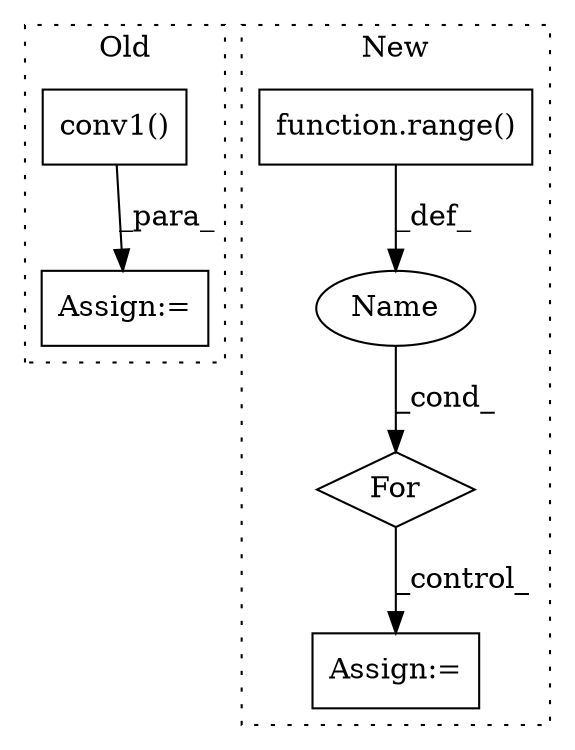 digraph G {
subgraph cluster0 {
1 [label="conv1()" a="75" s="3451,3463" l="11,1" shape="box"];
4 [label="Assign:=" a="68" s="3663" l="3" shape="box"];
label = "Old";
style="dotted";
}
subgraph cluster1 {
2 [label="function.range()" a="75" s="3153,3172" l="6,1" shape="box"];
3 [label="For" a="107" s="3144,3173" l="4,14" shape="diamond"];
5 [label="Name" a="87" s="3148" l="1" shape="ellipse"];
6 [label="Assign:=" a="68" s="3223" l="3" shape="box"];
label = "New";
style="dotted";
}
1 -> 4 [label="_para_"];
2 -> 5 [label="_def_"];
3 -> 6 [label="_control_"];
5 -> 3 [label="_cond_"];
}